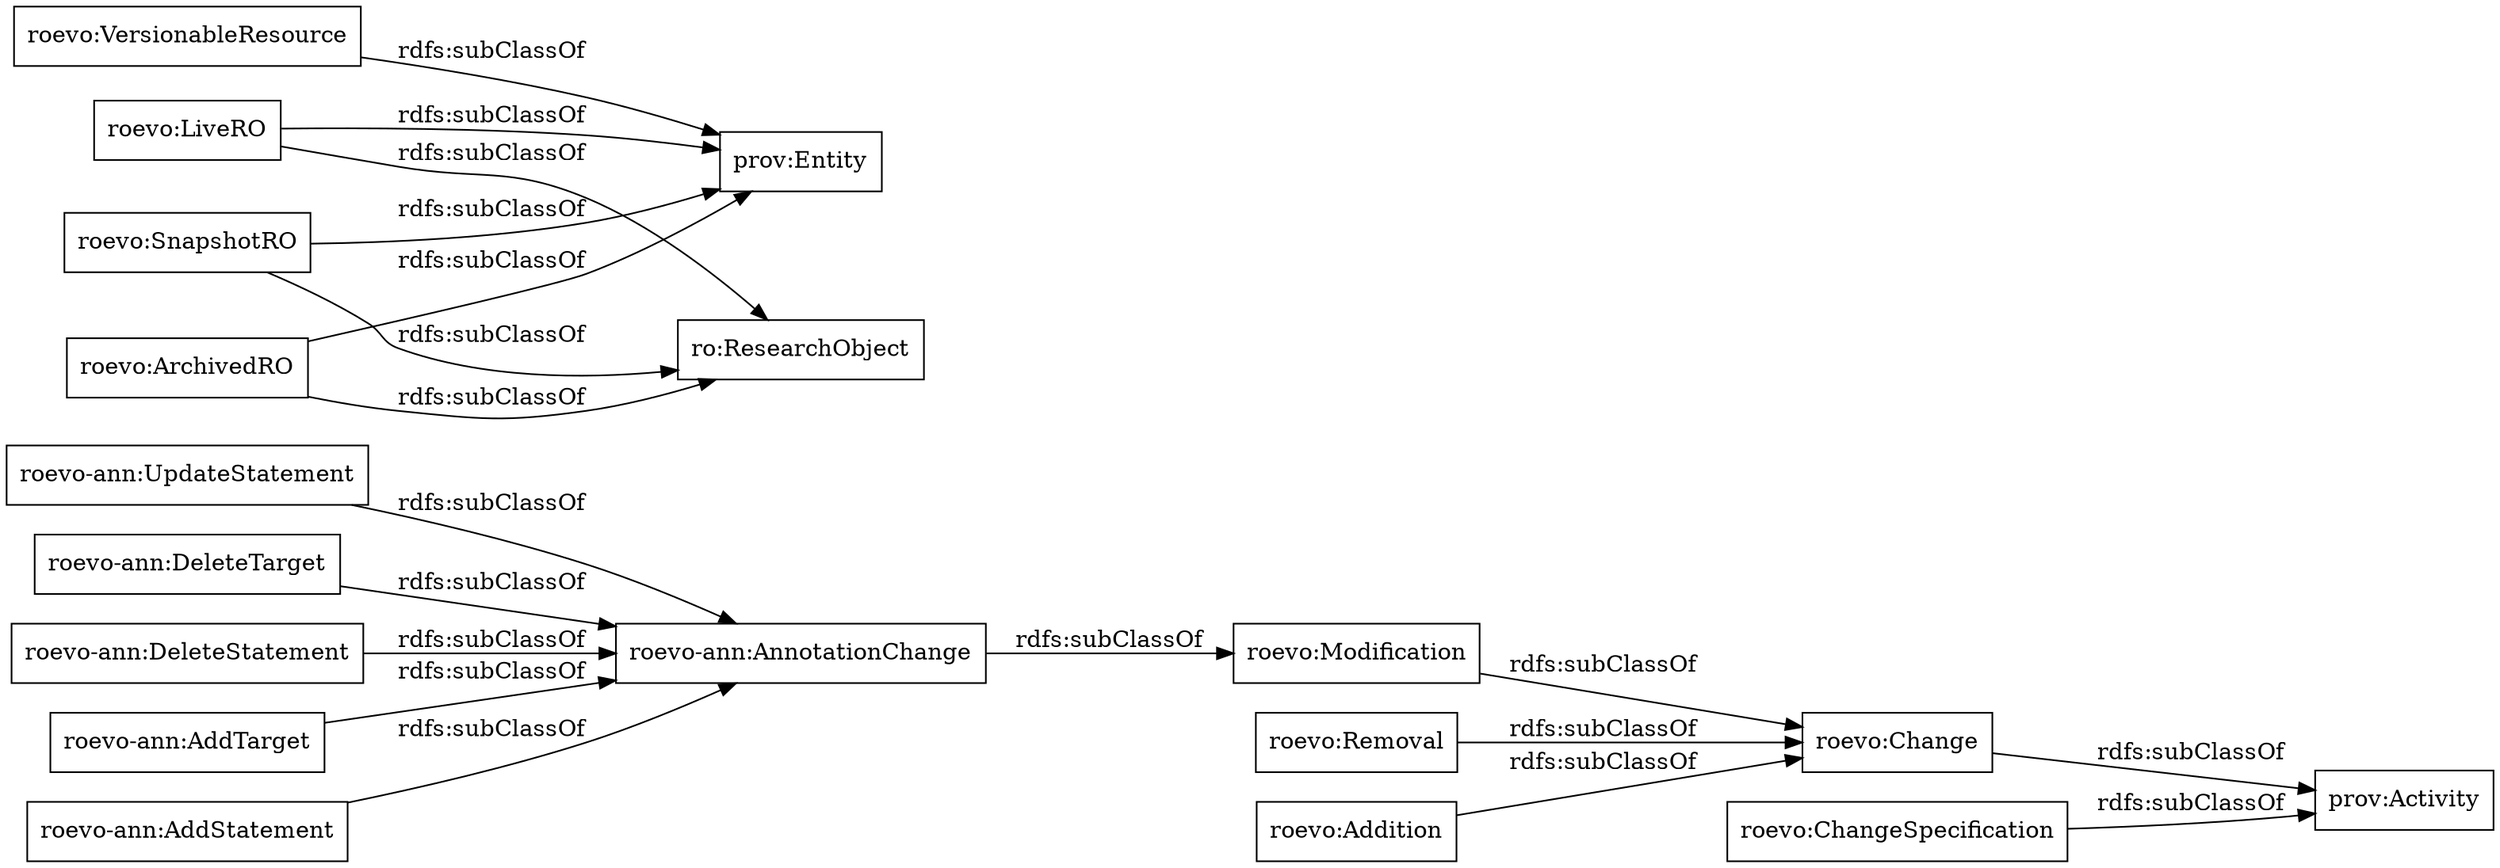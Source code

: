 digraph ar2dtool_diagram { 
rankdir=LR;
size="1000"
node [shape = rectangle, color="black"]; "roevo-ann:UpdateStatement" "roevo-ann:DeleteTarget" "roevo-ann:DeleteStatement" "roevo-ann:AnnotationChange" "roevo-ann:AddTarget" "roevo-ann:AddStatement" "roevo:VersionableResource" "roevo:Removal" "roevo:LiveRO" "roevo:ChangeSpecification" "roevo:Addition" "roevo:Modification" "roevo:SnapshotRO" "roevo:Change" "roevo:ArchivedRO" "prov:Entity" "ro:ResearchObject" "prov:Activity" ; /*classes style*/
	"roevo:VersionableResource" -> "prov:Entity" [ label = "rdfs:subClassOf" ];
	"roevo-ann:DeleteStatement" -> "roevo-ann:AnnotationChange" [ label = "rdfs:subClassOf" ];
	"roevo-ann:DeleteTarget" -> "roevo-ann:AnnotationChange" [ label = "rdfs:subClassOf" ];
	"roevo:ArchivedRO" -> "prov:Entity" [ label = "rdfs:subClassOf" ];
	"roevo:ArchivedRO" -> "ro:ResearchObject" [ label = "rdfs:subClassOf" ];
	"roevo-ann:AddTarget" -> "roevo-ann:AnnotationChange" [ label = "rdfs:subClassOf" ];
	"roevo:Modification" -> "roevo:Change" [ label = "rdfs:subClassOf" ];
	"roevo:Removal" -> "roevo:Change" [ label = "rdfs:subClassOf" ];
	"roevo:ChangeSpecification" -> "prov:Activity" [ label = "rdfs:subClassOf" ];
	"roevo-ann:AddStatement" -> "roevo-ann:AnnotationChange" [ label = "rdfs:subClassOf" ];
	"roevo:LiveRO" -> "prov:Entity" [ label = "rdfs:subClassOf" ];
	"roevo:LiveRO" -> "ro:ResearchObject" [ label = "rdfs:subClassOf" ];
	"roevo:Change" -> "prov:Activity" [ label = "rdfs:subClassOf" ];
	"roevo-ann:AnnotationChange" -> "roevo:Modification" [ label = "rdfs:subClassOf" ];
	"roevo:SnapshotRO" -> "prov:Entity" [ label = "rdfs:subClassOf" ];
	"roevo:SnapshotRO" -> "ro:ResearchObject" [ label = "rdfs:subClassOf" ];
	"roevo-ann:UpdateStatement" -> "roevo-ann:AnnotationChange" [ label = "rdfs:subClassOf" ];
	"roevo:Addition" -> "roevo:Change" [ label = "rdfs:subClassOf" ];

}

